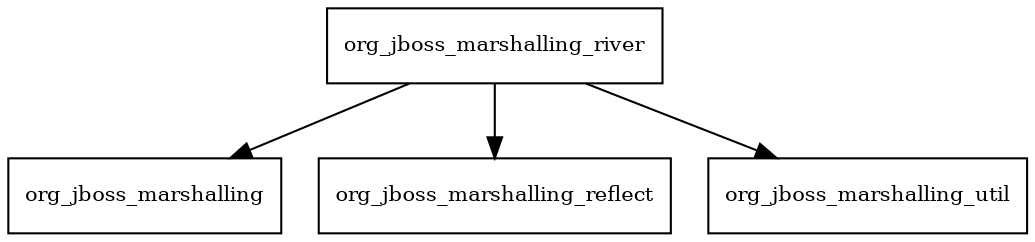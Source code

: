 digraph jboss_marshalling_river_1_4_6_Final_redhat_1_package_dependencies {
  node [shape = box, fontsize=10.0];
  org_jboss_marshalling_river -> org_jboss_marshalling;
  org_jboss_marshalling_river -> org_jboss_marshalling_reflect;
  org_jboss_marshalling_river -> org_jboss_marshalling_util;
}
